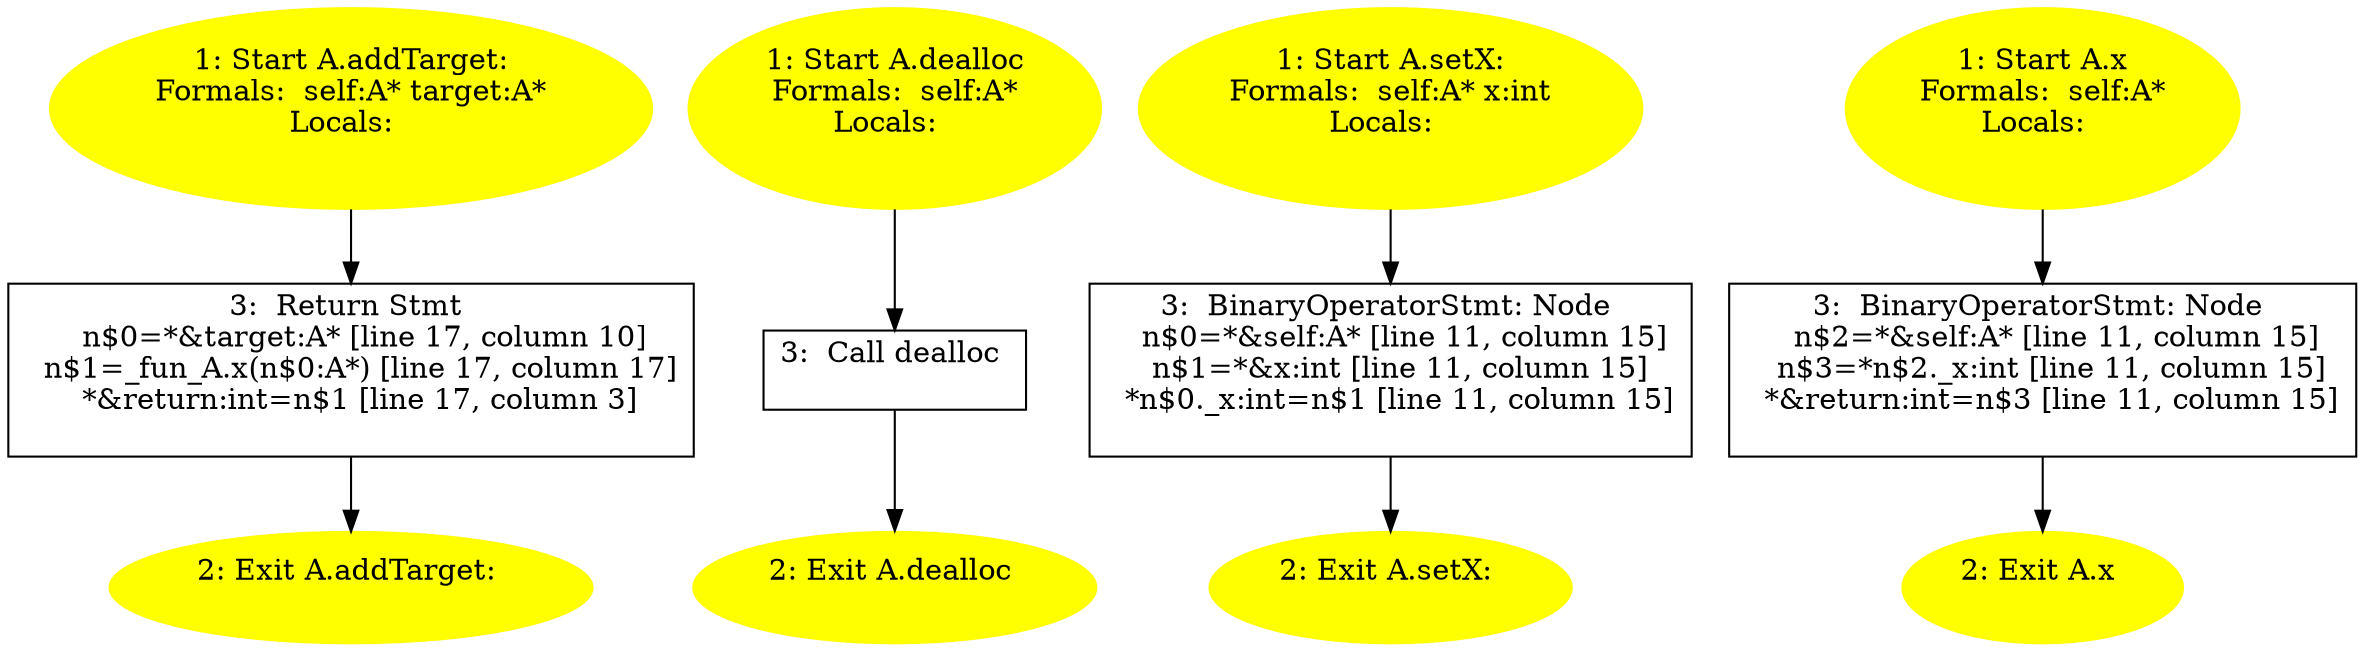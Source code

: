 /* @generated */
digraph cfg {
"addTarget:#A(class A)#instance.ca26ddd02ac11fb266531b38b6edef27_1" [label="1: Start A.addTarget:\nFormals:  self:A* target:A*\nLocals:  \n  " color=yellow style=filled]
	

	 "addTarget:#A(class A)#instance.ca26ddd02ac11fb266531b38b6edef27_1" -> "addTarget:#A(class A)#instance.ca26ddd02ac11fb266531b38b6edef27_3" ;
"addTarget:#A(class A)#instance.ca26ddd02ac11fb266531b38b6edef27_2" [label="2: Exit A.addTarget: \n  " color=yellow style=filled]
	

"addTarget:#A(class A)#instance.ca26ddd02ac11fb266531b38b6edef27_3" [label="3:  Return Stmt \n   n$0=*&target:A* [line 17, column 10]\n  n$1=_fun_A.x(n$0:A*) [line 17, column 17]\n  *&return:int=n$1 [line 17, column 3]\n " shape="box"]
	

	 "addTarget:#A(class A)#instance.ca26ddd02ac11fb266531b38b6edef27_3" -> "addTarget:#A(class A)#instance.ca26ddd02ac11fb266531b38b6edef27_2" ;
"dealloc#A#instance.55ac864e91dcd5d484e8ab7d8eb94fcb_1" [label="1: Start A.dealloc\nFormals:  self:A*\nLocals:  \n  " color=yellow style=filled]
	

	 "dealloc#A#instance.55ac864e91dcd5d484e8ab7d8eb94fcb_1" -> "dealloc#A#instance.55ac864e91dcd5d484e8ab7d8eb94fcb_3" ;
"dealloc#A#instance.55ac864e91dcd5d484e8ab7d8eb94fcb_2" [label="2: Exit A.dealloc \n  " color=yellow style=filled]
	

"dealloc#A#instance.55ac864e91dcd5d484e8ab7d8eb94fcb_3" [label="3:  Call dealloc \n  " shape="box"]
	

	 "dealloc#A#instance.55ac864e91dcd5d484e8ab7d8eb94fcb_3" -> "dealloc#A#instance.55ac864e91dcd5d484e8ab7d8eb94fcb_2" ;
"setX:#A#instance.00c5402542b9aade8ca8191be56dcd87_1" [label="1: Start A.setX:\nFormals:  self:A* x:int\nLocals:  \n  " color=yellow style=filled]
	

	 "setX:#A#instance.00c5402542b9aade8ca8191be56dcd87_1" -> "setX:#A#instance.00c5402542b9aade8ca8191be56dcd87_3" ;
"setX:#A#instance.00c5402542b9aade8ca8191be56dcd87_2" [label="2: Exit A.setX: \n  " color=yellow style=filled]
	

"setX:#A#instance.00c5402542b9aade8ca8191be56dcd87_3" [label="3:  BinaryOperatorStmt: Node \n   n$0=*&self:A* [line 11, column 15]\n  n$1=*&x:int [line 11, column 15]\n  *n$0._x:int=n$1 [line 11, column 15]\n " shape="box"]
	

	 "setX:#A#instance.00c5402542b9aade8ca8191be56dcd87_3" -> "setX:#A#instance.00c5402542b9aade8ca8191be56dcd87_2" ;
"x#A#instance.37ea1b3cd5342ae67c7383da2227f91f_1" [label="1: Start A.x\nFormals:  self:A*\nLocals:  \n  " color=yellow style=filled]
	

	 "x#A#instance.37ea1b3cd5342ae67c7383da2227f91f_1" -> "x#A#instance.37ea1b3cd5342ae67c7383da2227f91f_3" ;
"x#A#instance.37ea1b3cd5342ae67c7383da2227f91f_2" [label="2: Exit A.x \n  " color=yellow style=filled]
	

"x#A#instance.37ea1b3cd5342ae67c7383da2227f91f_3" [label="3:  BinaryOperatorStmt: Node \n   n$2=*&self:A* [line 11, column 15]\n  n$3=*n$2._x:int [line 11, column 15]\n  *&return:int=n$3 [line 11, column 15]\n " shape="box"]
	

	 "x#A#instance.37ea1b3cd5342ae67c7383da2227f91f_3" -> "x#A#instance.37ea1b3cd5342ae67c7383da2227f91f_2" ;
}
